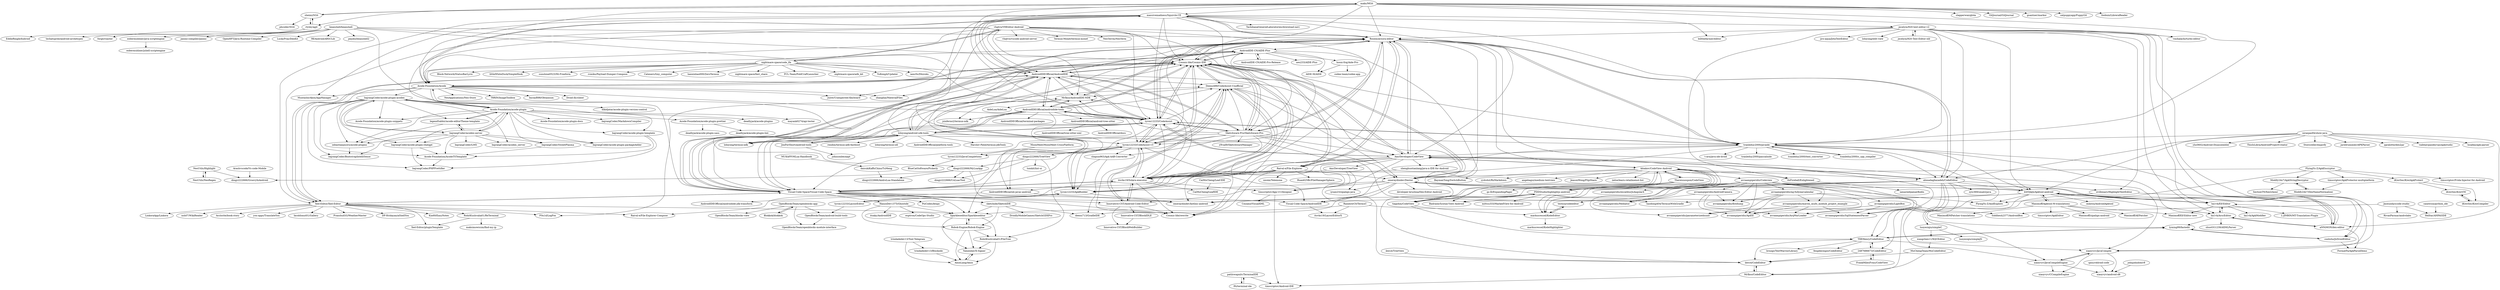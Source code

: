 digraph G {
"massivemadness/Squircle-CE" -> "Rosemoe/sora-editor"
"massivemadness/Squircle-CE" -> "Acode-Foundation/Acode"
"massivemadness/Squircle-CE" -> "AndroidIDEOfficial/AndroidIDE"
"massivemadness/Squircle-CE" -> "tyron12233/CodeAssist"
"massivemadness/Squircle-CE" -> "Cosmic-Ide/Cosmic-IDE"
"massivemadness/Squircle-CE" -> "AmrDeveloper/CodeView"
"massivemadness/Squircle-CE" -> "Xed-Editor/Xed-Editor"
"massivemadness/Squircle-CE" -> "tranleduy2000/javaide"
"massivemadness/Squircle-CE" -> "TachibanaGeneralLaboratories/download-navi" ["e"=1]
"massivemadness/Squircle-CE" -> "Julow/Unexpected-Keyboard" ["e"=1]
"massivemadness/Squircle-CE" -> "jecelyin/920-text-editor-v2"
"massivemadness/Squircle-CE" -> "zhanghai/MaterialFiles" ["e"=1]
"massivemadness/Squircle-CE" -> "billthefarmer/editor" ["e"=1]
"massivemadness/Squircle-CE" -> "Sketchware-Pro/Sketchware-Pro"
"massivemadness/Squircle-CE" -> "MuntashirAkon/AppManager" ["e"=1]
"4455jkjh/Apktool-android" -> "ha1vk/Elf-Editor"
"4455jkjh/Apktool-android" -> "aNNiMON/dex-editor"
"4455jkjh/Apktool-android" -> "omeraydindev/Dexter"
"4455jkjh/Apktool-android" -> "ha1vk/ArscEditor"
"4455jkjh/Apktool-android" -> "omeraydindev/kotlinc-android"
"4455jkjh/Apktool-android" -> "Maximoff/Apktool-M-translations"
"4455jkjh/Apktool-android" -> "xiaoyvyv/JavaCompileEngine"
"4455jkjh/Apktool-android" -> "FlyingYu-Z/AndExplore"
"4455jkjh/Apktool-android" -> "haodong404/TermuxWithGradle" ["e"=1]
"4455jkjh/Apktool-android" -> "imkiwa/AndroidApktool"
"lzhiyong/android-sdk-tools" -> "lzhiyong/termux-ndk" ["e"=1]
"lzhiyong/android-sdk-tools" -> "AndroidIDEOfficial/androidide-tools"
"lzhiyong/android-sdk-tools" -> "JonForShort/android-tools"
"lzhiyong/android-sdk-tools" -> "tyron12233/CodeAssist"
"lzhiyong/android-sdk-tools" -> "AndroidIDEOfficial/AndroidIDE"
"lzhiyong/android-sdk-tools" -> "haodong404/TermuxWithGradle" ["e"=1]
"lzhiyong/android-sdk-tools" -> "Rosemoe/sora-editor"
"lzhiyong/android-sdk-tools" -> "AndroidIDEOfficial/nb-javac-android"
"lzhiyong/android-sdk-tools" -> "Cosmic-Ide/Cosmic-IDE"
"lzhiyong/android-sdk-tools" -> "rendiix/termux-adb-fastboot" ["e"=1]
"lzhiyong/android-sdk-tools" -> "Visual-Code-Space/Visual-Code-Space"
"lzhiyong/android-sdk-tools" -> "MrIkso/AndroidIDE-NDK"
"lzhiyong/android-sdk-tools" -> "lzhiyong/termux-sdl"
"lzhiyong/android-sdk-tools" -> "AndroidIDEOfficial/platform-tools"
"lzhiyong/android-sdk-tools" -> "Harshiv-Patel/termux-jdkTools" ["e"=1]
"tranleduy2000/c_cpp_compiler" -> "tranleduy2000/javaide"
"Modify24x7/DexNameNormalizer" -> "Modify24x7/ApkStringDecryptor"
"ahmadaghazadeh/CodeEditor" -> "testica/codeeditor"
"ahmadaghazadeh/CodeEditor" -> "TIIEHenry/CodeEditor"
"ahmadaghazadeh/CodeEditor" -> "ikws4/CodeEditor"
"ahmadaghazadeh/CodeEditor" -> "markusressel/KodeEditor"
"ahmadaghazadeh/CodeEditor" -> "Rosemoe/sora-editor"
"ahmadaghazadeh/CodeEditor" -> "MrIkso/CodeEditor"
"ahmadaghazadeh/CodeEditor" -> "xiaoyvyv/JavaCompileEngine"
"ahmadaghazadeh/CodeEditor" -> "2487686673/CodeEditor"
"ahmadaghazadeh/CodeEditor" -> "Badranh/Syntax-View-Android"
"ahmadaghazadeh/CodeEditor" -> "evilbinary/HighlightTextEditor"
"ahmadaghazadeh/CodeEditor" -> "zylc369/smali2java" ["e"=1]
"ahmadaghazadeh/CodeEditor" -> "AmrDeveloper/CodeView"
"ahmadaghazadeh/CodeEditor" -> "4455jkjh/Apktool-android"
"patilswapnilv/TerminalIDE" -> "f0i/terminal-ide"
"patilswapnilv/TerminalIDE" -> "timscriptov/Android-IDE"
"TIIEHenry/CodeEditor" -> "2487686673/CodeEditor"
"TIIEHenry/CodeEditor" -> "lyming99/fastedit"
"TIIEHenry/CodeEditor" -> "xiaoyvyv/JavaCompile"
"TIIEHenry/CodeEditor" -> "ikws4/CodeEditor"
"TIIEHenry/CodeEditor" -> "brnogz/TextWarriorLibrary"
"TIIEHenry/CodeEditor" -> "fengdeyingzi/CodeEditor"
"iKiwiSec/KiwiVM" -> "iKiwiSec/KiwiCompiler"
"johnjohndoe/r8" -> "xiaoyvyv/android-d8"
"JonForShort/android-tools" -> "lzhiyong/android-sdk-tools"
"JonForShort/android-tools" -> "johnsonlee/aapt"
"markusressel/KodeEditor" -> "markusressel/KodeHighlighter"
"markusressel/KodeEditor" -> "testica/codeeditor"
"Modify24x7/ApkStringDecryptor" -> "Modify24x7/DexNameNormalizer"
"Modify24x7/ApkStringDecryptor" -> "SectionTN/Xml2Axml"
"sheimi/SGit" -> "maks/MGit"
"sheimi/SGit" -> "rtyley/agit"
"sheimi/SGit" -> "phcoder/SGit"
"luoyesiqiu/simpleC" -> "wangchen11/XQCEditor"
"luoyesiqiu/simpleC" -> "luoyesiqiu/simpleJS"
"coolwho/JsDroidEditor" -> "lyming99/fastedit"
"coolwho/JsDroidEditor" -> "FormatFa/ApkParseDemo"
"shenghuntianlang/java-n-IDE-for-Android" -> "tyron12233/ApkBuilder"
"ha1vk/ArscEditor" -> "ha1vk/Elf-Editor"
"ha1vk/ArscEditor" -> "aNNiMON/dex-editor"
"ha1vk/ArscEditor" -> "lyming99/fastedit"
"ha1vk/ArscEditor" -> "shuoGG1239/AXMLParser"
"testica/codeeditor" -> "markusressel/KodeEditor"
"avraampiperidis/maven_multi_module_project_example" -> "avraampiperidis/ApiEE"
"avraampiperidis/maven_multi_module_project_example" -> "avraampiperidis/ArqWarLoader"
"avraampiperidis/maven_multi_module_project_example" -> "avraampiperidis/parameterizednunit"
"avraampiperidis/maven_multi_module_project_example" -> "avraampiperidis/SqlStatementParser"
"iKiwiSec/KiwiApkProtect" -> "iKiwiSec/KiwiCompiler"
"iKiwiSec/KiwiApkProtect" -> "iKiwiSec/KiwiVM"
"avraampiperidis/ng-fullyearcalendar" -> "avraampiperidis/ApiEE"
"avraampiperidis/ng-fullyearcalendar" -> "avraampiperidis/ArqWarLoader"
"avraampiperidis/ng-fullyearcalendar" -> "avraampiperidis/parameterizednunit"
"avraampiperidis/ng-fullyearcalendar" -> "avraampiperidis/maven_multi_module_project_example"
"avraampiperidis/ng-fullyearcalendar" -> "avraampiperidis/firedump"
"avraampiperidis/ng-fullyearcalendar" -> "avraampiperidis/SqlStatementParser"
"lyming99/fastedit" -> "coolwho/JsDroidEditor"
"lyming99/fastedit" -> "TIIEHenry/CodeEditor"
"iKiwiSec/KiwiCompiler" -> "iKiwiSec/KiwiVM"
"Acode-Foundation/Acode" -> "AndroidIDEOfficial/AndroidIDE"
"Acode-Foundation/Acode" -> "Acode-Foundation/acode-plugin"
"Acode-Foundation/Acode" -> "massivemadness/Squircle-CE"
"Acode-Foundation/Acode" -> "Droid-ify/client" ["e"=1]
"Acode-Foundation/Acode" -> "zhanghai/MaterialFiles" ["e"=1]
"Acode-Foundation/Acode" -> "Rosemoe/sora-editor"
"Acode-Foundation/Acode" -> "tyron12233/CodeAssist"
"Acode-Foundation/Acode" -> "NeoApplications/Neo-Store" ["e"=1]
"Acode-Foundation/Acode" -> "MuntashirAkon/AppManager" ["e"=1]
"Acode-Foundation/Acode" -> "Xed-Editor/Xed-Editor"
"Acode-Foundation/Acode" -> "T8RIN/ImageToolbox" ["e"=1]
"Acode-Foundation/Acode" -> "bajrangCoder/acode-plugin-acodex"
"Acode-Foundation/Acode" -> "Julow/Unexpected-Keyboard" ["e"=1]
"Acode-Foundation/Acode" -> "Cosmic-Ide/Cosmic-IDE"
"Acode-Foundation/Acode" -> "ImranR98/Obtainium" ["e"=1]
"AmrDeveloper/CodeView" -> "Rosemoe/sora-editor"
"AmrDeveloper/CodeView" -> "Cosmic-Ide/Cosmic-IDE"
"AmrDeveloper/CodeView" -> "kbiakov/CodeView-Android"
"AmrDeveloper/CodeView" -> "itsvks19/Solara-executor"
"AmrDeveloper/CodeView" -> "markusressel/KodeEditor"
"AmrDeveloper/CodeView" -> "tyron12233/CodeAssist"
"AmrDeveloper/CodeView" -> "tyron12233/ApkBuilder"
"AmrDeveloper/CodeView" -> "AmrDeveloper/TreeView"
"AmrDeveloper/CodeView" -> "ahmadaghazadeh/CodeEditor"
"AmrDeveloper/CodeView" -> "xiaoyvyv/JavaCompile"
"AmrDeveloper/CodeView" -> "ikws4/CodeEditor"
"AmrDeveloper/CodeView" -> "shenghuntianlang/java-n-IDE-for-Android"
"AmrDeveloper/CodeView" -> "Raival-e/File-Explorer"
"AmrDeveloper/CodeView" -> "Innovative-CST/Android-Code-Editor"
"AmrDeveloper/CodeView" -> "Visual-Code-Space/Visual-Code-Space"
"vhqtvn/VHEditor-Android" -> "vhqtvn/vscode-android-server"
"vhqtvn/VHEditor-Android" -> "tyron12233/CodeAssist"
"vhqtvn/VHEditor-Android" -> "AndroidIDEOfficial/AndroidIDE"
"vhqtvn/VHEditor-Android" -> "Cosmic-Ide/Cosmic-IDE"
"vhqtvn/VHEditor-Android" -> "Visual-Code-Space/Visual-Code-Space"
"vhqtvn/VHEditor-Android" -> "nightmare-space/code_lfa"
"vhqtvn/VHEditor-Android" -> "lzhiyong/termux-ndk" ["e"=1]
"vhqtvn/VHEditor-Android" -> "Xed-Editor/Xed-Editor"
"vhqtvn/VHEditor-Android" -> "Rosemoe/sora-editor"
"vhqtvn/VHEditor-Android" -> "Acode-Foundation/Acode"
"vhqtvn/VHEditor-Android" -> "itsvks19/Solara-executor"
"vhqtvn/VHEditor-Android" -> "Termux-Monet/termux-monet" ["e"=1]
"vhqtvn/VHEditor-Android" -> "MrIkso/AndroidIDE-NDK"
"vhqtvn/VHEditor-Android" -> "Sketchware-Pro/Sketchware-Pro"
"vhqtvn/VHEditor-Android" -> "NeoTerrm/NeoTerm" ["e"=1]
"wangchen11/XQCEditor" -> "MuChengTeam/MuCodeEditor"
"Rosemoe/sora-editor" -> "tyron12233/CodeAssist"
"Rosemoe/sora-editor" -> "Cosmic-Ide/Cosmic-IDE"
"Rosemoe/sora-editor" -> "AndroidIDEOfficial/AndroidIDE"
"Rosemoe/sora-editor" -> "AmrDeveloper/CodeView"
"Rosemoe/sora-editor" -> "ahmadaghazadeh/CodeEditor"
"Rosemoe/sora-editor" -> "Visual-Code-Space/Visual-Code-Space"
"Rosemoe/sora-editor" -> "Sketchware-Pro/Sketchware-Pro"
"Rosemoe/sora-editor" -> "tranleduy2000/javaide"
"Rosemoe/sora-editor" -> "itsvks19/Solara-executor"
"Rosemoe/sora-editor" -> "tyron12233/CodeAssist-v3"
"Rosemoe/sora-editor" -> "TIIEHenry/CodeEditor"
"Rosemoe/sora-editor" -> "massivemadness/Squircle-CE"
"Rosemoe/sora-editor" -> "Raival-e/File-Explorer"
"Rosemoe/sora-editor" -> "AndroidIDE-CN/AIDE-Plus"
"Rosemoe/sora-editor" -> "omeraydindev/Dexter"
"xiaoyvyv/JavaCompileEngine" -> "xiaoyvyv/JavaCompile"
"xiaoyvyv/JavaCompileEngine" -> "xiaoyvyv/CCompileEngine"
"xiaoyvyv/JavaCompileEngine" -> "xiaoyvyv/android-d8"
"MrIkso/CodeEditor" -> "ikws4/CodeEditor"
"MrIkso/CodeEditor" -> "timscriptov/Android-IDE"
"xiaoyvyv/JavaCompile" -> "xiaoyvyv/JavaCompileEngine"
"xiaoyvyv/JavaCompile" -> "xiaoyvyv/CCompileEngine"
"xiaoyvyv/JavaCompile" -> "xiaoyvyv/android-d8"
"2487686673/CodeEditor" -> "ikws4/CodeEditor"
"2487686673/CodeEditor" -> "TIIEHenry/CodeEditor"
"2487686673/CodeEditor" -> "FrankMilesFrms/CodeView"
"FrankMilesFrms/CodeView" -> "2487686673/CodeEditor"
"eobermuhlner/java-scriptengine" -> "eobermuhlner/jshell-scriptengine"
"avraampiperidis/LightBox" -> "avraampiperidis/SqlStatementParser"
"avraampiperidis/LightBox" -> "avraampiperidis/ApiEE"
"MUKAPP/MLua-Handbook" -> "daisukiKaffuChino/TuMeng"
"AndroidIDEOfficial/AndroidIDE" -> "tyron12233/CodeAssist"
"AndroidIDEOfficial/AndroidIDE" -> "Rosemoe/sora-editor"
"AndroidIDEOfficial/AndroidIDE" -> "Cosmic-Ide/Cosmic-IDE"
"AndroidIDEOfficial/AndroidIDE" -> "AndroidIDEOfficial/androidide-tools"
"AndroidIDEOfficial/AndroidIDE" -> "Sketchware-Pro/Sketchware-Pro"
"AndroidIDEOfficial/AndroidIDE" -> "Visual-Code-Space/Visual-Code-Space"
"AndroidIDEOfficial/AndroidIDE" -> "lzhiyong/termux-ndk" ["e"=1]
"AndroidIDEOfficial/AndroidIDE" -> "Acode-Foundation/Acode"
"AndroidIDEOfficial/AndroidIDE" -> "lzhiyong/android-sdk-tools"
"AndroidIDEOfficial/AndroidIDE" -> "MrIkso/AndroidIDE-NDK"
"AndroidIDEOfficial/AndroidIDE" -> "Deenu488/CodeAssist-Unofficial"
"AndroidIDEOfficial/AndroidIDE" -> "itsvks19/Solara-executor"
"AndroidIDEOfficial/AndroidIDE" -> "F0x1d/LogFox" ["e"=1]
"AndroidIDEOfficial/AndroidIDE" -> "AmrDeveloper/CodeView"
"AndroidIDEOfficial/AndroidIDE" -> "massivemadness/Squircle-CE"
"tyron12233/CodeAssist" -> "AndroidIDEOfficial/AndroidIDE"
"tyron12233/CodeAssist" -> "Rosemoe/sora-editor"
"tyron12233/CodeAssist" -> "Cosmic-Ide/Cosmic-IDE"
"tyron12233/CodeAssist" -> "Sketchware-Pro/Sketchware-Pro"
"tyron12233/CodeAssist" -> "tyron12233/CodeAssist-v3"
"tyron12233/CodeAssist" -> "Deenu488/CodeAssist-Unofficial"
"tyron12233/CodeAssist" -> "AmrDeveloper/CodeView"
"tyron12233/CodeAssist" -> "lzhiyong/termux-ndk" ["e"=1]
"tyron12233/CodeAssist" -> "itsvks19/Solara-executor"
"tyron12233/CodeAssist" -> "lzhiyong/android-sdk-tools"
"tyron12233/CodeAssist" -> "AndroidIDEOfficial/androidide-tools"
"tyron12233/CodeAssist" -> "tranleduy2000/javaide"
"tyron12233/CodeAssist" -> "MrIkso/AndroidIDE-NDK"
"tyron12233/CodeAssist" -> "Visual-Code-Space/Visual-Code-Space"
"tyron12233/CodeAssist" -> "tyron12233/ApkBuilder"
"Sketchware-Pro/Sketchware-Pro" -> "tyron12233/CodeAssist"
"Sketchware-Pro/Sketchware-Pro" -> "Cosmic-Ide/Cosmic-IDE"
"Sketchware-Pro/Sketchware-Pro" -> "Rosemoe/sora-editor"
"Sketchware-Pro/Sketchware-Pro" -> "AndroidIDEOfficial/AndroidIDE"
"Sketchware-Pro/Sketchware-Pro" -> "itsvks19/Solara-executor"
"Sketchware-Pro/Sketchware-Pro" -> "Visual-Code-Space/Visual-Code-Space"
"Sketchware-Pro/Sketchware-Pro" -> "omeraydindev/Dexter"
"Sketchware-Pro/Sketchware-Pro" -> "tyron12233/ApkBuilder"
"Sketchware-Pro/Sketchware-Pro" -> "shapun963/Apk-AAB-Converter"
"Sketchware-Pro/Sketchware-Pro" -> "AmrDeveloper/CodeView"
"Sketchware-Pro/Sketchware-Pro" -> "y9vad9/SketchwareManager" ["e"=1]
"Sketchware-Pro/Sketchware-Pro" -> "tyron12233/CodeAssist-v3"
"Sketchware-Pro/Sketchware-Pro" -> "AndroidIDEOfficial/androidide-tools"
"Sketchware-Pro/Sketchware-Pro" -> "Deenu488/CodeAssist-Unofficial"
"Sketchware-Pro/Sketchware-Pro" -> "tranleduy2000/javaide"
"niranjan94/show-java" -> "tranleduy2000/javaide"
"niranjan94/show-java" -> "4455jkjh/Apktool-android"
"niranjan94/show-java" -> "aNNiMON/dex-editor"
"niranjan94/show-java" -> "yhs0602/Android-Disassembler" ["e"=1]
"niranjan94/show-java" -> "ThisIsLibra/AndroidProjectCreator"
"niranjan94/show-java" -> "Storyyeller/enjarify" ["e"=1]
"niranjan94/show-java" -> "jaredrummler/APKParser" ["e"=1]
"niranjan94/show-java" -> "qaralotte/dex2jar"
"niranjan94/show-java" -> "vaibhavpandeyvpz/apkstudio" ["e"=1]
"niranjan94/show-java" -> "hsiafan/apk-parser" ["e"=1]
"niranjan94/show-java" -> "ahmadaghazadeh/CodeEditor"
"qaiu/c4droid-code" -> "xiaoyvyv/android-d8"
"timscriptov/ApkProtector-multiplatform" -> "Modify24x7/DexNameNormalizer"
"MoonMeet/MoonMeet-CrossPlatform" -> "tyron12233/JavaCompletions"
"OpenBlocksTeam/openblocks-app" -> "Blokkok/blokkok"
"OpenBlocksTeam/openblocks-app" -> "OpenBlocksTeam/openblocks-module-interface"
"OpenBlocksTeam/openblocks-app" -> "OpenBlocksTeam/android-build-tools"
"OpenBlocksTeam/openblocks-app" -> "OpenBlocksTeam/blocks-view"
"canewsin/python_ide" -> "Helltar/ANPASIDE"
"dingyi222666/MyLuaApp" -> "dingyi222666/AndroLua-Standalone"
"dingyi222666/MyLuaApp" -> "dingyi222666/UnLuacTool"
"dingyi222666/MyLuaApp" -> "dingyi222666/GroovyInAndroid"
"dingyi222666/MyLuaApp" -> "omeraydindev/kotlinc-android"
"FlyingYu-Z/ApkEncryptor" -> "timscriptov/ApkProtector-multiplatform"
"FlyingYu-Z/ApkEncryptor" -> "iKiwiSec/KiwiApkProtect"
"FlyingYu-Z/ApkEncryptor" -> "Modify24x7/ApkStringDecryptor"
"FlyingYu-Z/ApkEncryptor" -> "FlyingYu-Z/AndExplore"
"FlyingYu-Z/ApkEncryptor" -> "timscriptov/Frida-Injector-for-Android"
"FlyingYu-Z/ApkEncryptor" -> "omeraydindev/Dexter"
"tyron12233/LayoutEditor" -> "OpenBlocksTeam/android-build-tools"
"tyron12233/LayoutEditor" -> "tyron12233/ApkBuilder"
"tyron12233/ApkBuilder" -> "omeraydindev/kotlinc-android"
"tyron12233/ApkBuilder" -> "tyron12233/LayoutEditor"
"ikws4/CodeEditor" -> "MrIkso/CodeEditor"
"hosni-fraj/Aide-Pro" -> "AIDE-M/AIDE"
"hosni-fraj/Aide-Pro" -> "codee-team/codee-app" ["e"=1]
"Blokkok/blokkok" -> "OpenBlocksTeam/openblocks-app"
"daisukiKaffuChino/TuMeng" -> "dingyi222666/AndroLua-Standalone"
"OpenBlocksTeam/android-build-tools" -> "OpenBlocksTeam/openblocks-module-interface"
"nightmare-space/code_lfa" -> "Cateners/tiny_computer" ["e"=1]
"nightmare-space/code_lfa" -> "hanxinhao000/ZeroTermux" ["e"=1]
"nightmare-space/code_lfa" -> "vhqtvn/VHEditor-Android"
"nightmare-space/code_lfa" -> "nightmare-space/fast_share" ["e"=1]
"nightmare-space/code_lfa" -> "AndroidIDEOfficial/AndroidIDE"
"nightmare-space/code_lfa" -> "FCL-Team/FoldCraftLauncher" ["e"=1]
"nightmare-space/code_lfa" -> "nightmare-space/adb_kit" ["e"=1]
"nightmare-space/code_lfa" -> "YuKongA/Updater" ["e"=1]
"nightmare-space/code_lfa" -> "iamr0s/Dhizuku" ["e"=1]
"nightmare-space/code_lfa" -> "Block-Network/StatusBarLyric" ["e"=1]
"nightmare-space/code_lfa" -> "littleWhiteDuck/SimpleHook" ["e"=1]
"nightmare-space/code_lfa" -> "sunshine0523/Mi-Freeform" ["e"=1]
"nightmare-space/code_lfa" -> "Acode-Foundation/Acode"
"nightmare-space/code_lfa" -> "tyron12233/CodeAssist"
"nightmare-space/code_lfa" -> "rcmiku/Payload-Dumper-Compose" ["e"=1]
"evilbinary/HighlightTextEditor" -> "lyming99/fastedit"
"evilbinary/HighlightTextEditor" -> "coolwho/JsDroidEditor"
"omeraydindev/Dexter" -> "omeraydindev/kotlinc-android"
"omeraydindev/Dexter" -> "tyron12233/ApkBuilder"
"omeraydindev/Dexter" -> "deenu713/GradleIDE"
"omeraydindev/Dexter" -> "aNNiMON/dex-editor"
"omeraydindev/Dexter" -> "timscriptov/App-UI-Designer"
"omeraydindev/Dexter" -> "FlyingYu-Z/AndExplore"
"omeraydindev/Dexter" -> "iyxan23/zipalign-java"
"omeraydindev/Dexter" -> "developer-krushna/Dex-Editor-Android" ["e"=1]
"omeraydindev/Dexter" -> "4455jkjh/Apktool-android"
"omeraydindev/Dexter" -> "Cosmic-Ide/Cosmic-IDE"
"shapun963/Apk-AAB-Converter" -> "tyron12233/ApkBuilder"
"shapun963/Apk-AAB-Converter" -> "deenu713/GradleIDE"
"Cosmic-Ide/Cosmic-IDE" -> "tyron12233/CodeAssist"
"Cosmic-Ide/Cosmic-IDE" -> "Rosemoe/sora-editor"
"Cosmic-Ide/Cosmic-IDE" -> "itsvks19/Solara-executor"
"Cosmic-Ide/Cosmic-IDE" -> "Visual-Code-Space/Visual-Code-Space"
"Cosmic-Ide/Cosmic-IDE" -> "AndroidIDEOfficial/AndroidIDE"
"Cosmic-Ide/Cosmic-IDE" -> "tyron12233/CodeAssist-v3"
"Cosmic-Ide/Cosmic-IDE" -> "Deenu488/CodeAssist-Unofficial"
"Cosmic-Ide/Cosmic-IDE" -> "AmrDeveloper/CodeView"
"Cosmic-Ide/Cosmic-IDE" -> "omeraydindev/Dexter"
"Cosmic-Ide/Cosmic-IDE" -> "Cosmic-Ide/rewrite"
"Cosmic-Ide/Cosmic-IDE" -> "Raival-e/File-Explorer"
"Cosmic-Ide/Cosmic-IDE" -> "AndroidIDE-CN/AIDE-Plus"
"Cosmic-Ide/Cosmic-IDE" -> "Sketchware-Pro/Sketchware-Pro"
"Cosmic-Ide/Cosmic-IDE" -> "AndroidIDEOfficial/androidide-tools"
"Cosmic-Ide/Cosmic-IDE" -> "Xed-Editor/Xed-Editor"
"timscriptov/App-UI-Designer" -> "timscriptov/Android-IDE"
"timscriptov/App-UI-Designer" -> "Coyamo/VisualXML"
"Jaseunda/scode-studio" -> "RivanParmar/androlabs"
"Jaseunda/scode-studio" -> "Helltar/ANPASIDE"
"Jaseunda/scode-studio" -> "Siddhesh2377/AndroidBox"
"AmrDeveloper/TreeView" -> "timscriptov/App-UI-Designer"
"AmrDeveloper/TreeView" -> "iyxan23/zipalign-java"
"AmrDeveloper/TreeView" -> "itsvks19/Solara-executor"
"beanshell/beanshell" -> "pejobo/beanshell2"
"beanshell/beanshell" -> "forge/roaster" ["e"=1]
"beanshell/beanshell" -> "janino-compiler/janino" ["e"=1]
"beanshell/beanshell" -> "Cosmic-Ide/Cosmic-IDE"
"beanshell/beanshell" -> "OpenHFT/Java-Runtime-Compiler" ["e"=1]
"beanshell/beanshell" -> "tyron12233/CodeAssist-v3"
"beanshell/beanshell" -> "LuckyPray/DexKit" ["e"=1]
"beanshell/beanshell" -> "Rosemoe/sora-editor"
"beanshell/beanshell" -> "dingyi222666/MyLuaApp"
"beanshell/beanshell" -> "eobermuhlner/java-scriptengine"
"beanshell/beanshell" -> "REAndroid/ARSCLib" ["e"=1]
"tyron12233/JavaCompletions" -> "BlueCatSoftware/Pickerly"
"AndroidIDEOfficial/nb-javac-android" -> "AndroidIDEOfficial/androidide-jdk-transform"
"AndroidIDEOfficial/nb-javac-android" -> "omeraydindev/kotlinc-android"
"Raival-e/File-Explorer" -> "Cosmic-Ide/Cosmic-IDE"
"Raival-e/File-Explorer" -> "itsvks19/Solara-executor"
"Raival-e/File-Explorer" -> "omeraydindev/Dexter"
"Raival-e/File-Explorer" -> "Ruan625Br/FileManagerSphere"
"Raival-e/File-Explorer" -> "Cosmic-Ide/rewrite"
"Raival-e/File-Explorer" -> "Raival-e/File-Explorer-Compose" ["e"=1]
"Raival-e/File-Explorer" -> "omeraydindev/kotlinc-android"
"Raival-e/File-Explorer" -> "nxoim/Telemone"
"Raival-e/File-Explorer" -> "Rosemoe/sora-editor"
"NeoUtils/Highlight" -> "NeoUtils/NeoRegex"
"NeoUtils/Highlight" -> "dingyi222666/GroovyInAndroid"
"Arashvscode/Vs-code-Mobile" -> "dingyi222666/GroovyInAndroid"
"MuChengTeam/MuCodeEditor" -> "MrIkso/CodeEditor"
"MuChengTeam/MuCodeEditor" -> "ikws4/CodeEditor"
"ikws4/TreeView" -> "ikws4/CodeEditor"
"NeoUtils/NeoRegex" -> "NeoUtils/Highlight"
"AndroidIDEOfficial/androidide-tools" -> "MrIkso/AndroidIDE-NDK"
"AndroidIDEOfficial/androidide-tools" -> "AndroidIDEOfficial/AndroidIDE"
"AndroidIDEOfficial/androidide-tools" -> "AndroidIDEOfficial/terminal-packages"
"AndroidIDEOfficial/androidide-tools" -> "lzhiyong/android-sdk-tools"
"AndroidIDEOfficial/androidide-tools" -> "AndroidIDEOfficial/nb-javac-android"
"AndroidIDEOfficial/androidide-tools" -> "Cosmic-Ide/Cosmic-IDE"
"AndroidIDEOfficial/androidide-tools" -> "AndroidIDEOfficial/android-tree-sitter"
"AndroidIDEOfficial/androidide-tools" -> "tyron12233/CodeAssist-v3"
"AndroidIDEOfficial/androidide-tools" -> "Deenu488/CodeAssist-Unofficial"
"AndroidIDEOfficial/androidide-tools" -> "jzinferno2/termux-ndk"
"AndroidIDEOfficial/androidide-tools" -> "tyron12233/CodeAssist"
"AndroidIDEOfficial/androidide-tools" -> "Visual-Code-Space/Visual-Code-Space"
"Acode-Foundation/acode-plugin" -> "legendSabbir/acode-editorTheme-template"
"Acode-Foundation/acode-plugin" -> "Acode-Foundation/acode-plugin-snippets"
"Acode-Foundation/acode-plugin" -> "bajrangCoder/acodex-server"
"Acode-Foundation/acode-plugin" -> "Acode-Foundation/acode-plugin-docs"
"Acode-Foundation/acode-plugin" -> "bajrangCoder/acode-plugin-acodex"
"Acode-Foundation/acode-plugin" -> "bajrangCoder/MarkdownCompiler"
"Acode-Foundation/acode-plugin" -> "Acode-Foundation/acode-plugin-prettier"
"Acode-Foundation/acode-plugin" -> "bajrangCoder/acode-plugin-chatgpt"
"Acode-Foundation/acode-plugin" -> "bajrangCoder/acode-plugin-template"
"Acode-Foundation/acode-plugin" -> "deadlyjack/acode-plugins"
"Acode-Foundation/acode-plugin" -> "bajrangCoder/acode-plugin-packageAdder"
"Acode-Foundation/acode-plugin" -> "Acode-Foundation/Acode"
"Acode-Foundation/acode-plugin" -> "mayank0274/api-tester"
"Acode-Foundation/acode-plugin" -> "sebastianjnuwu/acode-plugins"
"Acode-Foundation/acode-plugin" -> "bajrangCoder/SweetPlasma"
"jecelyin/920-text-editor-v2" -> "jecelyin/920-Text-Editor-old"
"jecelyin/920-text-editor-v2" -> "ahmadaghazadeh/CodeEditor"
"jecelyin/920-text-editor-v2" -> "Rosemoe/sora-editor"
"jecelyin/920-text-editor-v2" -> "ha1vk/Elf-Editor"
"jecelyin/920-text-editor-v2" -> "tranleduy2000/javaide"
"jecelyin/920-text-editor-v2" -> "vmihalachi/turbo-editor" ["e"=1]
"jecelyin/920-text-editor-v2" -> "jiro-aqua/JotaTextEditor"
"jecelyin/920-text-editor-v2" -> "evilbinary/HighlightTextEditor"
"jecelyin/920-text-editor-v2" -> "billthefarmer/editor" ["e"=1]
"jecelyin/920-text-editor-v2" -> "0xFireball/Enlightened"
"jecelyin/920-text-editor-v2" -> "ha1vk/ArscEditor"
"jecelyin/920-text-editor-v2" -> "coolwho/JsDroidEditor"
"jecelyin/920-text-editor-v2" -> "xiaoyvyv/JavaCompile"
"jecelyin/920-text-editor-v2" -> "4455jkjh/Apktool-android"
"jecelyin/920-text-editor-v2" -> "lzhiyong/edit-view"
"MrIkso/AndroidIDE-NDK" -> "jzinferno2/termux-ndk"
"MrIkso/AndroidIDE-NDK" -> "AndroidIDE-CN/AIDE-Plus"
"MrIkso/AndroidIDE-NDK" -> "AndroidIDEOfficial/androidide-tools"
"MrIkso/AndroidIDE-NDK" -> "AideLua/AideLua"
"avraampiperidis/Codeview" -> "avraampiperidis/ApiEE"
"avraampiperidis/Codeview" -> "avraampiperidis/ArqWarLoader"
"avraampiperidis/Codeview" -> "avraampiperidis/maven_multi_module_project_example"
"avraampiperidis/Codeview" -> "avraampiperidis/ng-fullyearcalendar"
"avraampiperidis/Codeview" -> "avraampiperidis/parameterizednunit"
"avraampiperidis/Codeview" -> "avraampiperidis/AndroidCamera"
"avraampiperidis/Codeview" -> "avraampiperidis/Mediator"
"avraampiperidis/Codeview" -> "avraampiperidis/firedump"
"avraampiperidis/Codeview" -> "avraampiperidis/SqlStatementParser"
"avraampiperidis/Codeview" -> "avraampiperidis/excaliburJsAngular4"
"avraampiperidis/Codeview" -> "avraampiperidis/LightBox"
"itsvks19/Solara-executor" -> "Cosmic-Ide/Cosmic-IDE"
"itsvks19/Solara-executor" -> "Innovative-CST/Android-Code-Editor"
"itsvks19/Solara-executor" -> "Visual-Code-Space/Visual-Code-Space"
"itsvks19/Solara-executor" -> "tyron12233/CodeAssist-v3"
"itsvks19/Solara-executor" -> "Deenu488/CodeAssist-Unofficial"
"itsvks19/Solara-executor" -> "Cosmic-Ide/rewrite"
"itsvks19/Solara-executor" -> "AndroidIDEOfficial/nb-javac-android"
"itsvks19/Solara-executor" -> "timscriptov/App-UI-Designer"
"itsvks19/Solara-executor" -> "CaiMuCheng/LeafIDE"
"itsvks19/Solara-executor" -> "MrIkso/AndroidIDE-NDK"
"dingyi222666/TreeView" -> "lumkit/lint-ui"
"dingyi222666/TreeView" -> "dingyi222666/UnLuacTool"
"dingyi222666/TreeView" -> "RohitKushvaha01/FileTree"
"dingyi222666/TreeView" -> "dingyi222666/MyLuaApp"
"bajrangCoder/acode-plugin-template" -> "Acode-Foundation/AcodeTSTemplate"
"bajrangCoder/acode-plugin-template" -> "bajrangCoder/PHPPrettifier"
"Deenu488/CodeAssist-Unofficial" -> "tyron12233/CodeAssist-v3"
"Deenu488/CodeAssist-Unofficial" -> "Innovative-CST/Android-Code-Editor"
"Deenu488/CodeAssist-Unofficial" -> "Cosmic-Ide/Cosmic-IDE"
"Deenu488/CodeAssist-Unofficial" -> "Cosmic-Ide/rewrite"
"Deenu488/CodeAssist-Unofficial" -> "itsvks19/Solara-executor"
"Deenu488/CodeAssist-Unofficial" -> "Visual-Code-Space/AndroidIDE"
"Deenu488/CodeAssist-Unofficial" -> "omeraydindev/Dexter"
"Deenu488/CodeAssist-Unofficial" -> "MrIkso/AndroidIDE-NDK"
"Acode-Foundation/acode-plugin-prettier" -> "deadlyjack/acode-plugin-sass"
"Acode-Foundation/acode-plugin-prettier" -> "deadlyjack/acode-plugin-lint"
"AndroidIDEOfficial/android-tree-sitter" -> "AndroidIDEOfficial/tree-sitter-xml"
"AndroidIDEOfficial/android-tree-sitter" -> "AndroidIDEOfficial/docs"
"jecelyin/920-Text-Editor-old" -> "jecelyin/920-text-editor-v2"
"kbiakov/CodeView-Android" -> "PDDStudio/highlightjs-android"
"kbiakov/CodeView-Android" -> "tiagohm/CodeView"
"kbiakov/CodeView-Android" -> "AmrDeveloper/CodeView"
"kbiakov/CodeView-Android" -> "Thereisnospon/CodeView"
"kbiakov/CodeView-Android" -> "markusressel/KodeEditor"
"kbiakov/CodeView-Android" -> "ahmadaghazadeh/CodeEditor"
"kbiakov/CodeView-Android" -> "avraampiperidis/Codeview"
"kbiakov/CodeView-Android" -> "Rosemoe/sora-editor"
"kbiakov/CodeView-Android" -> "BaymaxTong/SwitchButton" ["e"=1]
"kbiakov/CodeView-Android" -> "yydcdut/RxMarkdown" ["e"=1]
"kbiakov/CodeView-Android" -> "0xFireball/Enlightened"
"kbiakov/CodeView-Android" -> "Badranh/Syntax-View-Android"
"kbiakov/CodeView-Android" -> "angebagui/medium-textview" ["e"=1]
"kbiakov/CodeView-Android" -> "JeasonWong/FlipShare" ["e"=1]
"kbiakov/CodeView-Android" -> "iielse/learn-retailmenot-list" ["e"=1]
"Thereisnospon/CodeView" -> "kbiakov/CodeView-Android"
"Thereisnospon/CodeView" -> "PDDStudio/highlightjs-android"
"Thereisnospon/CodeView" -> "tiagohm/CodeView"
"Thereisnospon/CodeView" -> "qs-lll/ExpandingPager" ["e"=1]
"Visual-Code-Space/Visual-Code-Space" -> "Cosmic-Ide/Cosmic-IDE"
"Visual-Code-Space/Visual-Code-Space" -> "Xed-Editor/Xed-Editor"
"Visual-Code-Space/Visual-Code-Space" -> "itsvks19/Solara-executor"
"Visual-Code-Space/Visual-Code-Space" -> "Visual-Code-Space/AndroidIDE"
"Visual-Code-Space/Visual-Code-Space" -> "HanzoDev1375/Ghostide"
"Visual-Code-Space/Visual-Code-Space" -> "Rosemoe/sora-editor"
"Visual-Code-Space/Visual-Code-Space" -> "Cosmic-Ide/rewrite"
"Visual-Code-Space/Visual-Code-Space" -> "Deenu488/CodeAssist-Unofficial"
"Visual-Code-Space/Visual-Code-Space" -> "Innovative-CST/Android-Code-Editor"
"Visual-Code-Space/Visual-Code-Space" -> "tyron12233/CodeAssist-v3"
"Visual-Code-Space/Visual-Code-Space" -> "AndroidIDEOfficial/AndroidIDE"
"Visual-Code-Space/Visual-Code-Space" -> "PsiCodes/ktxpy"
"Visual-Code-Space/Visual-Code-Space" -> "sketchide/SketchIDE"
"Visual-Code-Space/Visual-Code-Space" -> "AndroidIDE-CN/AIDE-Plus"
"Visual-Code-Space/Visual-Code-Space" -> "Sparkleseditor/Sparkleseditor"
"sebastianjnuwu/acode-plugins" -> "bajrangCoder/BootstrapIntelliSense"
"bajrangCoder/acodex-server" -> "bajrangCoder/acode-plugin-acodex"
"bajrangCoder/acodex-server" -> "bajrangCoder/acodex_server"
"bajrangCoder/acodex-server" -> "Acode-Foundation/acode-plugin"
"bajrangCoder/acodex-server" -> "bajrangCoder/BootstrapIntelliSense"
"bajrangCoder/acodex-server" -> "bajrangCoder/SweetPlasma"
"bajrangCoder/acodex-server" -> "bajrangCoder/LMS"
"bajrangCoder/acodex-server" -> "bajrangCoder/acode-plugin-packageAdder"
"bajrangCoder/acodex-server" -> "bajrangCoder/acode-plugin-chatgpt"
"bajrangCoder/acodex-server" -> "legendSabbir/acode-editorTheme-template"
"bajrangCoder/acodex-server" -> "sebastianjnuwu/acode-plugins"
"bajrangCoder/acodex-server" -> "Acode-Foundation/AcodeTSTemplate"
"0xFireball/Enlightened" -> "iamareebjamal/Kodis"
"bajrangCoder/acode-plugin-acodex" -> "bajrangCoder/acodex-server"
"bajrangCoder/acode-plugin-acodex" -> "bajrangCoder/acodex_server"
"bajrangCoder/acode-plugin-acodex" -> "Acode-Foundation/acode-plugin"
"bajrangCoder/acode-plugin-acodex" -> "dikidjatar/acode-plugin-version-control"
"bajrangCoder/acode-plugin-acodex" -> "bajrangCoder/acode-plugin-chatgpt"
"bajrangCoder/acode-plugin-acodex" -> "bajrangCoder/acode-plugin-template"
"bajrangCoder/acode-plugin-acodex" -> "Acode-Foundation/acode-plugin-snippets"
"bajrangCoder/acode-plugin-acodex" -> "legendSabbir/acode-editorTheme-template"
"bajrangCoder/acode-plugin-acodex" -> "bajrangCoder/BootstrapIntelliSense"
"bajrangCoder/acode-plugin-acodex" -> "sebastianjnuwu/acode-plugins"
"bajrangCoder/acode-plugin-acodex" -> "Acode-Foundation/AcodeTSTemplate"
"bajrangCoder/acode-plugin-acodex" -> "bajrangCoder/PHPPrettifier"
"Acode-Foundation/AcodeTSTemplate" -> "bajrangCoder/PHPPrettifier"
"bajrangCoder/SweetPlasma" -> "Acode-Foundation/AcodeTSTemplate"
"bajrangCoder/acode-plugin-chatgpt" -> "bajrangCoder/PHPPrettifier"
"bajrangCoder/acode-plugin-chatgpt" -> "Acode-Foundation/AcodeTSTemplate"
"legendSabbir/acode-editorTheme-template" -> "Acode-Foundation/acode-plugin"
"legendSabbir/acode-editorTheme-template" -> "bajrangCoder/acodex-server"
"legendSabbir/acode-editorTheme-template" -> "sebastianjnuwu/acode-plugins"
"PDDStudio/highlightjs-android" -> "tiagohm/CodeView"
"PDDStudio/highlightjs-android" -> "kbiakov/CodeView-Android"
"PDDStudio/highlightjs-android" -> "Badranh/Syntax-View-Android"
"PDDStudio/highlightjs-android" -> "mittsu333/MarkedView-for-Android" ["e"=1]
"Maximoff/Apktool-M-translations" -> "Maximoff/AEPatcher" ["e"=1]
"Maximoff/Apktool-M-translations" -> "Maximoff/MPatcher-translations"
"Maximoff/Apktool-M-translations" -> "4455jkjh/Apktool-android"
"Maximoff/Apktool-M-translations" -> "timscriptov/ApkEditor" ["e"=1]
"Maximoff/Apktool-M-translations" -> "Maximoff/Elf-Editor-new"
"Maximoff/Apktool-M-translations" -> "Maximoff/zipalign-android"
"Innovative-CST/Android-Code-Editor" -> "Innovative-CST/BlockWebBuilder"
"Innovative-CST/Android-Code-Editor" -> "Innovative-CST/BlockIDLE"
"Innovative-CST/Android-Code-Editor" -> "Deenu488/CodeAssist-Unofficial"
"Innovative-CST/Android-Code-Editor" -> "itsvks19/Solara-executor"
"Innovative-CST/Android-Code-Editor" -> "Cosmic-Ide/rewrite"
"RainbowC0/TermuC" -> "Siddhesh2377/AndroidBox"
"RainbowC0/TermuC" -> "itsvks19/LayoutEditorX"
"RainbowC0/TermuC" -> "Sparkleseditor/Sparkleseditor"
"CaiMuCheng/Leaf-IDE" -> "CaiMuCheng/LeafIDE"
"AndroidIDE-CN/AIDE-Plus" -> "AndroidIDE-CN/AIDE-Pro-Release"
"AndroidIDE-CN/AIDE-Plus" -> "MrIkso/AndroidIDE-NDK"
"AndroidIDE-CN/AIDE-Plus" -> "Visual-Code-Space/AndroidIDE"
"AndroidIDE-CN/AIDE-Plus" -> "neu233/AIDE-Plus"
"AndroidIDE-CN/AIDE-Plus" -> "Cosmic-Ide/Cosmic-IDE"
"AndroidIDE-CN/AIDE-Plus" -> "tyron12233/CodeAssist-v3"
"AndroidIDE-CN/AIDE-Plus" -> "Sparkleseditor/Sparkleseditor"
"AndroidIDE-CN/AIDE-Plus" -> "hosni-fraj/Aide-Pro"
"AndroidIDE-CN/AIDE-Plus" -> "AIDE-M/AIDE"
"Xed-Editor/Xed-Editor" -> "Visual-Code-Space/Visual-Code-Space"
"Xed-Editor/Xed-Editor" -> "Cosmic-Ide/Cosmic-IDE"
"Xed-Editor/Xed-Editor" -> "Raival-e/File-Explorer-Compose" ["e"=1]
"Xed-Editor/Xed-Editor" -> "DP-Hridayan/aShellYou" ["e"=1]
"Xed-Editor/Xed-Editor" -> "Xed-Editor/pluginTemplate"
"Xed-Editor/Xed-Editor" -> "RohitKushvaha01/ReTerminal"
"Xed-Editor/Xed-Editor" -> "F0x1d/LogFox" ["e"=1]
"Xed-Editor/Xed-Editor" -> "Kin69/EasyNotes" ["e"=1]
"Xed-Editor/Xed-Editor" -> "LinkoraApp/Linkora" ["e"=1]
"Xed-Editor/Xed-Editor" -> "nsh07/WikiReader" ["e"=1]
"Xed-Editor/Xed-Editor" -> "Acclorite/book-story" ["e"=1]
"Xed-Editor/Xed-Editor" -> "Sparkleseditor/Sparkleseditor"
"Xed-Editor/Xed-Editor" -> "you-apps/TranslateYou" ["e"=1]
"Xed-Editor/Xed-Editor" -> "IacobIonut01/Gallery" ["e"=1]
"Xed-Editor/Xed-Editor" -> "PranshulGG/WeatherMaster" ["e"=1]
"aNNiMON/dex-editor" -> "ha1vk/ArscEditor"
"aNNiMON/dex-editor" -> "omeraydindev/Dexter"
"aNNiMON/dex-editor" -> "4455jkjh/Apktool-android"
"aNNiMON/dex-editor" -> "FormatFa/ApkParseDemo"
"aNNiMON/dex-editor" -> "ha1vk/Elf-Editor"
"maks/MGit" -> "sheimi/SGit"
"maks/MGit" -> "slapperwan/gh4a" ["e"=1]
"maks/MGit" -> "Cosmic-Ide/Cosmic-IDE"
"maks/MGit" -> "AndroidIDEOfficial/AndroidIDE"
"maks/MGit" -> "rtyley/agit"
"maks/MGit" -> "tyron12233/CodeAssist"
"maks/MGit" -> "GitJournal/GitJournal" ["e"=1]
"maks/MGit" -> "Rosemoe/sora-editor"
"maks/MGit" -> "tranleduy2000/javaide"
"maks/MGit" -> "gsantner/markor" ["e"=1]
"maks/MGit" -> "Acode-Foundation/Acode"
"maks/MGit" -> "massivemadness/Squircle-CE"
"maks/MGit" -> "catpuppyapp/PuppyGit" ["e"=1]
"maks/MGit" -> "vmihalachi/turbo-editor" ["e"=1]
"maks/MGit" -> "foobnix/LibreraReader" ["e"=1]
"tyron12233/CodeAssist-v3" -> "Deenu488/CodeAssist-Unofficial"
"tyron12233/CodeAssist-v3" -> "tyron12233/ApkBuilder"
"tyron12233/CodeAssist-v3" -> "Cosmic-Ide/Cosmic-IDE"
"tyron12233/CodeAssist-v3" -> "itsvks19/Solara-executor"
"tyron12233/CodeAssist-v3" -> "Cosmic-Ide/rewrite"
"tyron12233/CodeAssist-v3" -> "dingyi222666/TreeView"
"tyron12233/CodeAssist-v3" -> "tyron12233/JavaCompletions"
"tyron12233/CodeAssist-v3" -> "tyron12233/CodeAssist"
"tyron12233/CodeAssist-v3" -> "shapun963/Apk-AAB-Converter"
"tyron12233/CodeAssist-v3" -> "Visual-Code-Space/AndroidIDE"
"tiagohm/CodeView" -> "markusressel/KodeEditor"
"tiagohm/CodeView" -> "PDDStudio/highlightjs-android"
"tiagohm/CodeView" -> "kbiakov/CodeView-Android"
"tiagohm/CodeView" -> "TIIEHenry/CodeEditor"
"sketchide/SketchIDE" -> "DroidlyMobileGames/SketchGDXPro"
"sketchide/SketchIDE" -> "Sparkleseditor/Sparkleseditor"
"sketchide/SketchIDE" -> "deenu713/GradleIDE"
"sketchide/SketchIDE" -> "Robok-Engine/Robok-Engine"
"Robok-Engine/Robok-Engine" -> "Sparkleseditor/Sparkleseditor"
"Robok-Engine/Robok-Engine" -> "Yamenher/X-Signer"
"Robok-Engine/Robok-Engine" -> "RohitKushvaha01/FileTree"
"Robok-Engine/Robok-Engine" -> "AmixLang/Amix"
"Innovative-CST/BlockIDLE" -> "Innovative-CST/BlockWebBuilder"
"ha1vk/Elf-Editor" -> "ha1vk/ArscEditor"
"ha1vk/Elf-Editor" -> "Maximoff/Elf-Editor-new"
"ha1vk/Elf-Editor" -> "ha1vk/ApkModifier"
"ha1vk/Elf-Editor" -> "4455jkjh/Apktool-android"
"ha1vk/Elf-Editor" -> "L-JINBIN/MT-Translation-Plugin"
"HanzoDev1375/Ghostide" -> "itsaky/AndroidIDE"
"HanzoDev1375/Ghostide" -> "Sparkleseditor/Sparkleseditor"
"HanzoDev1375/Ghostide" -> "Robok-Engine/Robok-Engine"
"HanzoDev1375/Ghostide" -> "euptron/CodeOps-Studio"
"f0i/terminal-ide" -> "patilswapnilv/TerminalIDE"
"rtyley/agit" -> "EddieRingle/hubroid" ["e"=1]
"rtyley/agit" -> "sheimi/SGit"
"rtyley/agit" -> "techatspree/android-archetypes" ["e"=1]
"Visual-Code-Space/AndroidIDE" -> "itsvks19/LayoutEditorX"
"Yamenher/X-Signer" -> "AmixLang/Amix"
"AndroidIDE-CN/AIDE-Pro-Release" -> "AndroidIDE-CN/AIDE-Plus"
"trindadedev13/Tool-Telegram" -> "trindadedev13/Blockode"
"trindadedev13/Tool-Telegram" -> "AmixLang/Amix"
"Sparkleseditor/Sparkleseditor" -> "Robok-Engine/Robok-Engine"
"Sparkleseditor/Sparkleseditor" -> "Yamenher/X-Signer"
"Sparkleseditor/Sparkleseditor" -> "RohitKushvaha01/FileTree"
"AmixLang/Amix" -> "Yamenher/X-Signer"
"RohitKushvaha01/FileTree" -> "AmixLang/Amix"
"RohitKushvaha01/FileTree" -> "Yamenher/X-Signer"
"tranleduy2000/javaide" -> "Rosemoe/sora-editor"
"tranleduy2000/javaide" -> "tranleduy2000/c_cpp_compiler"
"tranleduy2000/javaide" -> "shenghuntianlang/java-n-IDE-for-Android"
"tranleduy2000/javaide" -> "ahmadaghazadeh/CodeEditor"
"tranleduy2000/javaide" -> "tyron12233/CodeAssist"
"tranleduy2000/javaide" -> "t-arn/java-ide-droid"
"tranleduy2000/javaide" -> "xiaoyvyv/JavaCompile"
"tranleduy2000/javaide" -> "Cosmic-Ide/Cosmic-IDE"
"tranleduy2000/javaide" -> "tranleduy2000/pascalnide"
"tranleduy2000/javaide" -> "4455jkjh/Apktool-android"
"tranleduy2000/javaide" -> "ha1vk/ArscEditor"
"tranleduy2000/javaide" -> "AmrDeveloper/CodeView"
"tranleduy2000/javaide" -> "tranleduy2000/text_converter" ["e"=1]
"tranleduy2000/javaide" -> "luoyesiqiu/simpleC"
"tranleduy2000/javaide" -> "tyron12233/ApkBuilder"
"RohitKushvaha01/ReTerminal" -> "maksimowiczm/find-my-ip"
"RohitKushvaha01/ReTerminal" -> "Xed-Editor/pluginTemplate"
"trindadedev13/Blockode" -> "AmixLang/Amix"
"avraampiperidis/AndroidCamera" -> "avraampiperidis/ArqWarLoader"
"avraampiperidis/AndroidCamera" -> "avraampiperidis/ApiEE"
"avraampiperidis/AndroidCamera" -> "avraampiperidis/firedump"
"avraampiperidis/AndroidCamera" -> "avraampiperidis/Mediator"
"massivemadness/Squircle-CE" ["l"="-50.894,11.917"]
"Rosemoe/sora-editor" ["l"="-50.849,11.933"]
"Acode-Foundation/Acode" ["l"="-50.932,11.831"]
"AndroidIDEOfficial/AndroidIDE" ["l"="-50.877,11.87"]
"tyron12233/CodeAssist" ["l"="-50.854,11.885"]
"Cosmic-Ide/Cosmic-IDE" ["l"="-50.857,11.903"]
"AmrDeveloper/CodeView" ["l"="-50.839,11.959"]
"Xed-Editor/Xed-Editor" ["l"="-50.921,11.873"]
"tranleduy2000/javaide" ["l"="-50.849,11.976"]
"TachibanaGeneralLaboratories/download-navi" ["l"="-52.57,9.329"]
"Julow/Unexpected-Keyboard" ["l"="-52.41,9.252"]
"jecelyin/920-text-editor-v2" ["l"="-50.834,12.006"]
"zhanghai/MaterialFiles" ["l"="-52.498,9.165"]
"billthefarmer/editor" ["l"="-52.717,9.396"]
"Sketchware-Pro/Sketchware-Pro" ["l"="-50.825,11.909"]
"MuntashirAkon/AppManager" ["l"="-52.444,9.214"]
"4455jkjh/Apktool-android" ["l"="-50.766,11.989"]
"ha1vk/Elf-Editor" ["l"="-50.748,12.021"]
"aNNiMON/dex-editor" ["l"="-50.762,12.005"]
"omeraydindev/Dexter" ["l"="-50.791,11.949"]
"ha1vk/ArscEditor" ["l"="-50.782,12.016"]
"omeraydindev/kotlinc-android" ["l"="-50.785,11.92"]
"Maximoff/Apktool-M-translations" ["l"="-50.71,12.009"]
"xiaoyvyv/JavaCompileEngine" ["l"="-50.783,11.999"]
"FlyingYu-Z/AndExplore" ["l"="-50.728,11.963"]
"haodong404/TermuxWithGradle" ["l"="-48.385,-25.743"]
"imkiwa/AndroidApktool" ["l"="-50.731,11.984"]
"lzhiyong/android-sdk-tools" ["l"="-50.825,11.844"]
"lzhiyong/termux-ndk" ["l"="-48.504,-25.73"]
"AndroidIDEOfficial/androidide-tools" ["l"="-50.839,11.862"]
"JonForShort/android-tools" ["l"="-50.785,11.792"]
"AndroidIDEOfficial/nb-javac-android" ["l"="-50.803,11.881"]
"rendiix/termux-adb-fastboot" ["l"="-48.504,-25.703"]
"Visual-Code-Space/Visual-Code-Space" ["l"="-50.877,11.892"]
"MrIkso/AndroidIDE-NDK" ["l"="-50.844,11.848"]
"lzhiyong/termux-sdl" ["l"="-50.805,11.777"]
"AndroidIDEOfficial/platform-tools" ["l"="-50.808,11.799"]
"Harshiv-Patel/termux-jdkTools" ["l"="-48.505,-25.602"]
"tranleduy2000/c_cpp_compiler" ["l"="-50.878,11.995"]
"Modify24x7/DexNameNormalizer" ["l"="-50.605,11.974"]
"Modify24x7/ApkStringDecryptor" ["l"="-50.623,11.98"]
"ahmadaghazadeh/CodeEditor" ["l"="-50.822,12.02"]
"testica/codeeditor" ["l"="-50.829,12.063"]
"TIIEHenry/CodeEditor" ["l"="-50.82,12.046"]
"ikws4/CodeEditor" ["l"="-50.809,12.053"]
"markusressel/KodeEditor" ["l"="-50.846,12.055"]
"MrIkso/CodeEditor" ["l"="-50.791,12.063"]
"2487686673/CodeEditor" ["l"="-50.81,12.074"]
"Badranh/Syntax-View-Android" ["l"="-50.847,12.081"]
"evilbinary/HighlightTextEditor" ["l"="-50.803,12.034"]
"zylc369/smali2java" ["l"="57.074,-10.773"]
"patilswapnilv/TerminalIDE" ["l"="-50.674,12.085"]
"f0i/terminal-ide" ["l"="-50.652,12.102"]
"timscriptov/Android-IDE" ["l"="-50.732,12.041"]
"lyming99/fastedit" ["l"="-50.792,12.049"]
"xiaoyvyv/JavaCompile" ["l"="-50.805,11.995"]
"brnogz/TextWarriorLibrary" ["l"="-50.806,12.091"]
"fengdeyingzi/CodeEditor" ["l"="-50.796,12.08"]
"iKiwiSec/KiwiVM" ["l"="-50.588,11.933"]
"iKiwiSec/KiwiCompiler" ["l"="-50.586,11.948"]
"johnjohndoe/r8" ["l"="-50.708,11.987"]
"xiaoyvyv/android-d8" ["l"="-50.739,11.996"]
"johnsonlee/aapt" ["l"="-50.761,11.755"]
"markusressel/KodeHighlighter" ["l"="-50.836,12.102"]
"SectionTN/Xml2Axml" ["l"="-50.601,11.995"]
"sheimi/SGit" ["l"="-50.996,11.948"]
"maks/MGit" ["l"="-50.938,11.926"]
"rtyley/agit" ["l"="-51.02,11.937"]
"phcoder/SGit" ["l"="-51.031,11.97"]
"luoyesiqiu/simpleC" ["l"="-50.915,12.041"]
"wangchen11/XQCEditor" ["l"="-50.893,12.086"]
"luoyesiqiu/simpleJS" ["l"="-50.948,12.053"]
"coolwho/JsDroidEditor" ["l"="-50.786,12.034"]
"FormatFa/ApkParseDemo" ["l"="-50.765,12.03"]
"shenghuntianlang/java-n-IDE-for-Android" ["l"="-50.812,11.966"]
"tyron12233/ApkBuilder" ["l"="-50.803,11.928"]
"shuoGG1239/AXMLParser" ["l"="-50.752,12.037"]
"avraampiperidis/maven_multi_module_project_example" ["l"="-50.941,12.203"]
"avraampiperidis/ApiEE" ["l"="-50.924,12.213"]
"avraampiperidis/ArqWarLoader" ["l"="-50.928,12.201"]
"avraampiperidis/parameterizednunit" ["l"="-50.942,12.19"]
"avraampiperidis/SqlStatementParser" ["l"="-50.929,12.219"]
"iKiwiSec/KiwiApkProtect" ["l"="-50.613,11.944"]
"avraampiperidis/ng-fullyearcalendar" ["l"="-50.941,12.215"]
"avraampiperidis/firedump" ["l"="-50.921,12.224"]
"Acode-Foundation/acode-plugin" ["l"="-51.01,11.759"]
"Droid-ify/client" ["l"="-52.417,9.224"]
"NeoApplications/Neo-Store" ["l"="-52.465,9.253"]
"T8RIN/ImageToolbox" ["l"="-52.356,9.194"]
"bajrangCoder/acode-plugin-acodex" ["l"="-51.029,11.755"]
"ImranR98/Obtainium" ["l"="-52.395,9.132"]
"kbiakov/CodeView-Android" ["l"="-50.873,12.067"]
"itsvks19/Solara-executor" ["l"="-50.842,11.912"]
"AmrDeveloper/TreeView" ["l"="-50.776,11.938"]
"Raival-e/File-Explorer" ["l"="-50.864,11.951"]
"Innovative-CST/Android-Code-Editor" ["l"="-50.871,11.93"]
"vhqtvn/VHEditor-Android" ["l"="-50.876,11.841"]
"vhqtvn/vscode-android-server" ["l"="-50.863,11.78"]
"nightmare-space/code_lfa" ["l"="-50.891,11.806"]
"Termux-Monet/termux-monet" ["l"="-54.719,9.217"]
"NeoTerrm/NeoTerm" ["l"="-48.398,-25.806"]
"MuChengTeam/MuCodeEditor" ["l"="-50.829,12.086"]
"tyron12233/CodeAssist-v3" ["l"="-50.827,11.888"]
"AndroidIDE-CN/AIDE-Plus" ["l"="-50.822,11.866"]
"xiaoyvyv/CCompileEngine" ["l"="-50.788,11.984"]
"FrankMilesFrms/CodeView" ["l"="-50.802,12.111"]
"eobermuhlner/java-scriptengine" ["l"="-50.705,11.84"]
"eobermuhlner/jshell-scriptengine" ["l"="-50.684,11.812"]
"avraampiperidis/LightBox" ["l"="-50.91,12.224"]
"MUKAPP/MLua-Handbook" ["l"="-50.669,11.752"]
"daisukiKaffuChino/TuMeng" ["l"="-50.687,11.774"]
"Deenu488/CodeAssist-Unofficial" ["l"="-50.839,11.894"]
"F0x1d/LogFox" ["l"="-52.271,9.579"]
"shapun963/Apk-AAB-Converter" ["l"="-50.793,11.906"]
"y9vad9/SketchwareManager" ["l"="-43.225,18.995"]
"niranjan94/show-java" ["l"="-50.759,12.059"]
"yhs0602/Android-Disassembler" ["l"="56.841,-10.745"]
"ThisIsLibra/AndroidProjectCreator" ["l"="-50.721,12.129"]
"Storyyeller/enjarify" ["l"="56.581,-10.916"]
"jaredrummler/APKParser" ["l"="56.856,-10.518"]
"qaralotte/dex2jar" ["l"="-50.738,12.092"]
"vaibhavpandeyvpz/apkstudio" ["l"="56.421,-10.801"]
"hsiafan/apk-parser" ["l"="56.903,-10.67"]
"qaiu/c4droid-code" ["l"="-50.679,11.996"]
"timscriptov/ApkProtector-multiplatform" ["l"="-50.632,11.963"]
"MoonMeet/MoonMeet-CrossPlatform" ["l"="-50.955,11.963"]
"tyron12233/JavaCompletions" ["l"="-50.911,11.941"]
"OpenBlocksTeam/openblocks-app" ["l"="-50.627,11.876"]
"Blokkok/blokkok" ["l"="-50.605,11.877"]
"OpenBlocksTeam/openblocks-module-interface" ["l"="-50.647,11.884"]
"OpenBlocksTeam/android-build-tools" ["l"="-50.674,11.892"]
"OpenBlocksTeam/blocks-view" ["l"="-50.603,11.859"]
"canewsin/python_ide" ["l"="-50.917,11.57"]
"Helltar/ANPASIDE" ["l"="-50.915,11.599"]
"dingyi222666/MyLuaApp" ["l"="-50.739,11.844"]
"dingyi222666/AndroLua-Standalone" ["l"="-50.71,11.805"]
"dingyi222666/UnLuacTool" ["l"="-50.754,11.822"]
"dingyi222666/GroovyInAndroid" ["l"="-50.683,11.826"]
"FlyingYu-Z/ApkEncryptor" ["l"="-50.67,11.955"]
"timscriptov/Frida-Injector-for-Android" ["l"="-50.642,11.939"]
"tyron12233/LayoutEditor" ["l"="-50.747,11.915"]
"hosni-fraj/Aide-Pro" ["l"="-50.771,11.834"]
"AIDE-M/AIDE" ["l"="-50.781,11.848"]
"codee-team/codee-app" ["l"="-43.261,19.006"]
"Cateners/tiny_computer" ["l"="-54.886,10.303"]
"hanxinhao000/ZeroTermux" ["l"="-54.895,10.349"]
"nightmare-space/fast_share" ["l"="-49.367,13.072"]
"FCL-Team/FoldCraftLauncher" ["l"="-36.761,-12.592"]
"nightmare-space/adb_kit" ["l"="-0.464,0.83"]
"YuKongA/Updater" ["l"="-54.941,10.593"]
"iamr0s/Dhizuku" ["l"="-52.232,9.525"]
"Block-Network/StatusBarLyric" ["l"="-54.889,10.508"]
"littleWhiteDuck/SimpleHook" ["l"="-54.805,10.567"]
"sunshine0523/Mi-Freeform" ["l"="-55.021,10.544"]
"rcmiku/Payload-Dumper-Compose" ["l"="-55.005,10.639"]
"deenu713/GradleIDE" ["l"="-50.823,11.93"]
"timscriptov/App-UI-Designer" ["l"="-50.765,11.962"]
"iyxan23/zipalign-java" ["l"="-50.749,11.939"]
"developer-krushna/Dex-Editor-Android" ["l"="56.791,-11.059"]
"Cosmic-Ide/rewrite" ["l"="-50.863,11.917"]
"Coyamo/VisualXML" ["l"="-50.725,11.946"]
"Jaseunda/scode-studio" ["l"="-50.917,11.637"]
"RivanParmar/androlabs" ["l"="-50.931,11.619"]
"Siddhesh2377/AndroidBox" ["l"="-50.912,11.691"]
"beanshell/beanshell" ["l"="-50.756,11.877"]
"pejobo/beanshell2" ["l"="-50.714,11.872"]
"forge/roaster" ["l"="-2.548,11.998"]
"janino-compiler/janino" ["l"="-2.702,11.767"]
"OpenHFT/Java-Runtime-Compiler" ["l"="-5.427,10.647"]
"LuckyPray/DexKit" ["l"="56.882,-10.636"]
"REAndroid/ARSCLib" ["l"="56.737,-10.92"]
"BlueCatSoftware/Pickerly" ["l"="-50.938,11.956"]
"AndroidIDEOfficial/androidide-jdk-transform" ["l"="-50.779,11.88"]
"Ruan625Br/FileManagerSphere" ["l"="-50.938,11.992"]
"Raival-e/File-Explorer-Compose" ["l"="-52.269,9.474"]
"nxoim/Telemone" ["l"="-50.905,11.98"]
"NeoUtils/Highlight" ["l"="-50.649,11.802"]
"NeoUtils/NeoRegex" ["l"="-50.632,11.791"]
"Arashvscode/Vs-code-Mobile" ["l"="-50.659,11.822"]
"ikws4/TreeView" ["l"="-50.783,12.095"]
"AndroidIDEOfficial/terminal-packages" ["l"="-50.816,11.82"]
"AndroidIDEOfficial/android-tree-sitter" ["l"="-50.83,11.777"]
"jzinferno2/termux-ndk" ["l"="-50.836,11.817"]
"legendSabbir/acode-editorTheme-template" ["l"="-51.014,11.734"]
"Acode-Foundation/acode-plugin-snippets" ["l"="-51.03,11.779"]
"bajrangCoder/acodex-server" ["l"="-51.036,11.731"]
"Acode-Foundation/acode-plugin-docs" ["l"="-50.997,11.723"]
"bajrangCoder/MarkdownCompiler" ["l"="-50.986,11.734"]
"Acode-Foundation/acode-plugin-prettier" ["l"="-51.075,11.766"]
"bajrangCoder/acode-plugin-chatgpt" ["l"="-51.053,11.744"]
"bajrangCoder/acode-plugin-template" ["l"="-51.041,11.77"]
"deadlyjack/acode-plugins" ["l"="-50.985,11.751"]
"bajrangCoder/acode-plugin-packageAdder" ["l"="-51.047,11.72"]
"mayank0274/api-tester" ["l"="-51.012,11.783"]
"sebastianjnuwu/acode-plugins" ["l"="-51.019,11.719"]
"bajrangCoder/SweetPlasma" ["l"="-51.039,11.747"]
"jecelyin/920-Text-Editor-old" ["l"="-50.861,12.024"]
"vmihalachi/turbo-editor" ["l"="-52.996,9.16"]
"jiro-aqua/JotaTextEditor" ["l"="-50.878,12.035"]
"0xFireball/Enlightened" ["l"="-50.911,12.067"]
"lzhiyong/edit-view" ["l"="-50.846,12.035"]
"AideLua/AideLua" ["l"="-50.84,11.798"]
"avraampiperidis/Codeview" ["l"="-50.915,12.19"]
"avraampiperidis/AndroidCamera" ["l"="-50.908,12.211"]
"avraampiperidis/Mediator" ["l"="-50.893,12.21"]
"avraampiperidis/excaliburJsAngular4" ["l"="-50.893,12.195"]
"CaiMuCheng/LeafIDE" ["l"="-50.888,11.946"]
"dingyi222666/TreeView" ["l"="-50.793,11.827"]
"lumkit/lint-ui" ["l"="-50.764,11.805"]
"RohitKushvaha01/FileTree" ["l"="-50.904,11.837"]
"Acode-Foundation/AcodeTSTemplate" ["l"="-51.05,11.755"]
"bajrangCoder/PHPPrettifier" ["l"="-51.057,11.766"]
"Visual-Code-Space/AndroidIDE" ["l"="-50.851,11.837"]
"deadlyjack/acode-plugin-sass" ["l"="-51.1,11.774"]
"deadlyjack/acode-plugin-lint" ["l"="-51.102,11.758"]
"AndroidIDEOfficial/tree-sitter-xml" ["l"="-50.834,11.748"]
"AndroidIDEOfficial/docs" ["l"="-50.82,11.749"]
"PDDStudio/highlightjs-android" ["l"="-50.868,12.118"]
"tiagohm/CodeView" ["l"="-50.863,12.096"]
"Thereisnospon/CodeView" ["l"="-50.9,12.121"]
"BaymaxTong/SwitchButton" ["l"="60.462,-15.742"]
"yydcdut/RxMarkdown" ["l"="60.223,-14.153"]
"angebagui/medium-textview" ["l"="60.463,-15.801"]
"JeasonWong/FlipShare" ["l"="60.431,-15.731"]
"iielse/learn-retailmenot-list" ["l"="60.453,-15.705"]
"qs-lll/ExpandingPager" ["l"="59.719,-14.119"]
"HanzoDev1375/Ghostide" ["l"="-50.958,11.874"]
"PsiCodes/ktxpy" ["l"="-50.941,11.892"]
"sketchide/SketchIDE" ["l"="-50.91,11.891"]
"Sparkleseditor/Sparkleseditor" ["l"="-50.91,11.851"]
"bajrangCoder/BootstrapIntelliSense" ["l"="-51.034,11.711"]
"bajrangCoder/acodex_server" ["l"="-51.061,11.73"]
"bajrangCoder/LMS" ["l"="-51.06,11.702"]
"iamareebjamal/Kodis" ["l"="-50.942,12.088"]
"dikidjatar/acode-plugin-version-control" ["l"="-51.067,11.748"]
"mittsu333/MarkedView-for-Android" ["l"="60.318,-14.236"]
"Maximoff/AEPatcher" ["l"="56.185,-8.252"]
"Maximoff/MPatcher-translations" ["l"="-50.681,12.03"]
"timscriptov/ApkEditor" ["l"="56.208,-8.252"]
"Maximoff/Elf-Editor-new" ["l"="-50.715,12.03"]
"Maximoff/zipalign-android" ["l"="-50.669,12.02"]
"Innovative-CST/BlockWebBuilder" ["l"="-50.89,11.96"]
"Innovative-CST/BlockIDLE" ["l"="-50.905,11.956"]
"RainbowC0/TermuC" ["l"="-50.91,11.755"]
"itsvks19/LayoutEditorX" ["l"="-50.881,11.776"]
"CaiMuCheng/Leaf-IDE" ["l"="-50.922,11.966"]
"AndroidIDE-CN/AIDE-Pro-Release" ["l"="-50.791,11.86"]
"neu233/AIDE-Plus" ["l"="-50.798,11.845"]
"DP-Hridayan/aShellYou" ["l"="-52.272,9.505"]
"Xed-Editor/pluginTemplate" ["l"="-50.976,11.858"]
"RohitKushvaha01/ReTerminal" ["l"="-50.992,11.837"]
"Kin69/EasyNotes" ["l"="-52.346,9.48"]
"LinkoraApp/Linkora" ["l"="-52.285,9.492"]
"nsh07/WikiReader" ["l"="-52.3,9.497"]
"Acclorite/book-story" ["l"="-52.305,9.442"]
"you-apps/TranslateYou" ["l"="-52.437,9.414"]
"IacobIonut01/Gallery" ["l"="-52.4,9.383"]
"PranshulGG/WeatherMaster" ["l"="-52.254,9.434"]
"slapperwan/gh4a" ["l"="-52.624,9.221"]
"GitJournal/GitJournal" ["l"="-35.086,14.694"]
"gsantner/markor" ["l"="-52.614,9.07"]
"catpuppyapp/PuppyGit" ["l"="-52.522,9.96"]
"foobnix/LibreraReader" ["l"="-52.55,9.19"]
"DroidlyMobileGames/SketchGDXPro" ["l"="-50.956,11.896"]
"Robok-Engine/Robok-Engine" ["l"="-50.938,11.859"]
"Yamenher/X-Signer" ["l"="-50.945,11.848"]
"AmixLang/Amix" ["l"="-50.965,11.845"]
"ha1vk/ApkModifier" ["l"="-50.7,12.046"]
"L-JINBIN/MT-Translation-Plugin" ["l"="-50.714,12.063"]
"itsaky/AndroidIDE" ["l"="-51.002,11.877"]
"euptron/CodeOps-Studio" ["l"="-50.989,11.887"]
"EddieRingle/hubroid" ["l"="58.691,-13.246"]
"techatspree/android-archetypes" ["l"="58.586,-13.069"]
"trindadedev13/Tool-Telegram" ["l"="-51.013,11.848"]
"trindadedev13/Blockode" ["l"="-50.996,11.853"]
"t-arn/java-ide-droid" ["l"="-50.912,12.005"]
"tranleduy2000/pascalnide" ["l"="-50.893,12.014"]
"tranleduy2000/text_converter" ["l"="-52.894,9.071"]
"maksimowiczm/find-my-ip" ["l"="-51.03,11.83"]
}